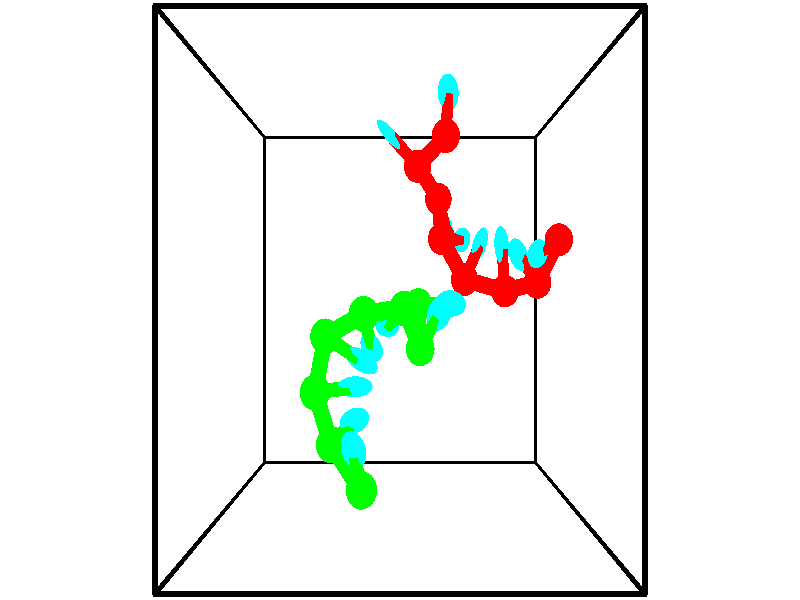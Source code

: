 // switches for output
#declare DRAW_BASES = 1; // possible values are 0, 1; only relevant for DNA ribbons
#declare DRAW_BASES_TYPE = 3; // possible values are 1, 2, 3; only relevant for DNA ribbons
#declare DRAW_FOG = 0; // set to 1 to enable fog

#include "colors.inc"

#include "transforms.inc"
background { rgb <1, 1, 1>}

#default {
   normal{
       ripples 0.25
       frequency 0.20
       turbulence 0.2
       lambda 5
   }
	finish {
		phong 0.1
		phong_size 40.
	}
}

// original window dimensions: 1024x640


// camera settings

camera {
	sky <-0, 1, 0>
	up <-0, 1, 0>
	right 1.6 * <1, 0, 0>
	location <2.5, 2.5, 11.1562>
	look_at <2.5, 2.5, 2.5>
	direction <0, 0, -8.6562>
	angle 67.0682
}


# declare cpy_camera_pos = <2.5, 2.5, 11.1562>;
# if (DRAW_FOG = 1)
fog {
	fog_type 2
	up vnormalize(cpy_camera_pos)
	color rgbt<1,1,1,0.3>
	distance 1e-5
	fog_alt 3e-3
	fog_offset 4
}
# end


// LIGHTS

# declare lum = 6;
global_settings {
	ambient_light rgb lum * <0.05, 0.05, 0.05>
	max_trace_level 15
}# declare cpy_direct_light_amount = 0.25;
light_source
{	1000 * <-1, -1, 1>,
	rgb lum * cpy_direct_light_amount
	parallel
}

light_source
{	1000 * <1, 1, -1>,
	rgb lum * cpy_direct_light_amount
	parallel
}

// strand 0

// nucleotide -1

// particle -1
sphere {
	<3.313097, 4.925129, 0.459694> 0.250000
	pigment { color rgbt <1,0,0,0> }
	no_shadow
}
cylinder {
	<3.343792, 5.315269, 0.376940>,  <3.362209, 5.549354, 0.327287>, 0.100000
	pigment { color rgbt <1,0,0,0> }
	no_shadow
}
cylinder {
	<3.343792, 5.315269, 0.376940>,  <3.313097, 4.925129, 0.459694>, 0.100000
	pigment { color rgbt <1,0,0,0> }
	no_shadow
}

// particle -1
sphere {
	<3.343792, 5.315269, 0.376940> 0.100000
	pigment { color rgbt <1,0,0,0> }
	no_shadow
}
sphere {
	0, 1
	scale<0.080000,0.200000,0.300000>
	matrix <-0.323875, -0.171861, -0.930359,
		-0.942983, 0.138399, 0.302704,
		0.076738, 0.975351, -0.206886,
		3.366813, 5.607875, 0.314874>
	pigment { color rgbt <0,1,1,0> }
	no_shadow
}
cylinder {
	<2.822641, 4.537614, 0.118050>,  <3.313097, 4.925129, 0.459694>, 0.130000
	pigment { color rgbt <1,0,0,0> }
	no_shadow
}

// nucleotide -1

// particle -1
sphere {
	<2.822641, 4.537614, 0.118050> 0.250000
	pigment { color rgbt <1,0,0,0> }
	no_shadow
}
cylinder {
	<2.531942, 4.789856, 0.226992>,  <2.357523, 4.941201, 0.292356>, 0.100000
	pigment { color rgbt <1,0,0,0> }
	no_shadow
}
cylinder {
	<2.531942, 4.789856, 0.226992>,  <2.822641, 4.537614, 0.118050>, 0.100000
	pigment { color rgbt <1,0,0,0> }
	no_shadow
}

// particle -1
sphere {
	<2.531942, 4.789856, 0.226992> 0.100000
	pigment { color rgbt <1,0,0,0> }
	no_shadow
}
sphere {
	0, 1
	scale<0.080000,0.200000,0.300000>
	matrix <-0.680623, -0.607572, -0.409400,
		-0.092696, -0.482900, 0.870756,
		-0.726746, 0.630606, 0.272353,
		2.313919, 4.979038, 0.308698>
	pigment { color rgbt <0,1,1,0> }
	no_shadow
}
cylinder {
	<3.223867, 4.087039, -0.240654>,  <2.822641, 4.537614, 0.118050>, 0.130000
	pigment { color rgbt <1,0,0,0> }
	no_shadow
}

// nucleotide -1

// particle -1
sphere {
	<3.223867, 4.087039, -0.240654> 0.250000
	pigment { color rgbt <1,0,0,0> }
	no_shadow
}
cylinder {
	<3.336218, 3.826515, -0.522619>,  <3.403629, 3.670201, -0.691798>, 0.100000
	pigment { color rgbt <1,0,0,0> }
	no_shadow
}
cylinder {
	<3.336218, 3.826515, -0.522619>,  <3.223867, 4.087039, -0.240654>, 0.100000
	pigment { color rgbt <1,0,0,0> }
	no_shadow
}

// particle -1
sphere {
	<3.336218, 3.826515, -0.522619> 0.100000
	pigment { color rgbt <1,0,0,0> }
	no_shadow
}
sphere {
	0, 1
	scale<0.080000,0.200000,0.300000>
	matrix <0.856126, -0.161926, 0.490742,
		-0.433769, -0.741333, 0.512122,
		0.280878, -0.651310, -0.704913,
		3.420481, 3.631122, -0.734093>
	pigment { color rgbt <0,1,1,0> }
	no_shadow
}
cylinder {
	<3.266856, 3.439737, 0.048531>,  <3.223867, 4.087039, -0.240654>, 0.130000
	pigment { color rgbt <1,0,0,0> }
	no_shadow
}

// nucleotide -1

// particle -1
sphere {
	<3.266856, 3.439737, 0.048531> 0.250000
	pigment { color rgbt <1,0,0,0> }
	no_shadow
}
cylinder {
	<3.508886, 3.454491, -0.269594>,  <3.654104, 3.463343, -0.460469>, 0.100000
	pigment { color rgbt <1,0,0,0> }
	no_shadow
}
cylinder {
	<3.508886, 3.454491, -0.269594>,  <3.266856, 3.439737, 0.048531>, 0.100000
	pigment { color rgbt <1,0,0,0> }
	no_shadow
}

// particle -1
sphere {
	<3.508886, 3.454491, -0.269594> 0.100000
	pigment { color rgbt <1,0,0,0> }
	no_shadow
}
sphere {
	0, 1
	scale<0.080000,0.200000,0.300000>
	matrix <0.780827, -0.222642, 0.583729,
		-0.155540, -0.974202, -0.163516,
		0.605075, 0.036885, -0.795313,
		3.690409, 3.465556, -0.508188>
	pigment { color rgbt <0,1,1,0> }
	no_shadow
}
cylinder {
	<3.692428, 2.812912, 0.005854>,  <3.266856, 3.439737, 0.048531>, 0.130000
	pigment { color rgbt <1,0,0,0> }
	no_shadow
}

// nucleotide -1

// particle -1
sphere {
	<3.692428, 2.812912, 0.005854> 0.250000
	pigment { color rgbt <1,0,0,0> }
	no_shadow
}
cylinder {
	<3.872757, 3.136246, -0.145596>,  <3.980954, 3.330246, -0.236465>, 0.100000
	pigment { color rgbt <1,0,0,0> }
	no_shadow
}
cylinder {
	<3.872757, 3.136246, -0.145596>,  <3.692428, 2.812912, 0.005854>, 0.100000
	pigment { color rgbt <1,0,0,0> }
	no_shadow
}

// particle -1
sphere {
	<3.872757, 3.136246, -0.145596> 0.100000
	pigment { color rgbt <1,0,0,0> }
	no_shadow
}
sphere {
	0, 1
	scale<0.080000,0.200000,0.300000>
	matrix <0.781296, -0.152213, 0.605317,
		0.431667, -0.568707, -0.700169,
		0.450823, 0.808334, -0.378623,
		4.008004, 3.378746, -0.259182>
	pigment { color rgbt <0,1,1,0> }
	no_shadow
}
cylinder {
	<4.434152, 2.636481, 0.029841>,  <3.692428, 2.812912, 0.005854>, 0.130000
	pigment { color rgbt <1,0,0,0> }
	no_shadow
}

// nucleotide -1

// particle -1
sphere {
	<4.434152, 2.636481, 0.029841> 0.250000
	pigment { color rgbt <1,0,0,0> }
	no_shadow
}
cylinder {
	<4.397770, 3.034401, 0.048166>,  <4.375941, 3.273153, 0.059162>, 0.100000
	pigment { color rgbt <1,0,0,0> }
	no_shadow
}
cylinder {
	<4.397770, 3.034401, 0.048166>,  <4.434152, 2.636481, 0.029841>, 0.100000
	pigment { color rgbt <1,0,0,0> }
	no_shadow
}

// particle -1
sphere {
	<4.397770, 3.034401, 0.048166> 0.100000
	pigment { color rgbt <1,0,0,0> }
	no_shadow
}
sphere {
	0, 1
	scale<0.080000,0.200000,0.300000>
	matrix <0.708173, 0.032268, 0.705301,
		0.700155, 0.096595, -0.707426,
		-0.090956, 0.994801, 0.045814,
		4.370483, 3.332841, 0.061910>
	pigment { color rgbt <0,1,1,0> }
	no_shadow
}
cylinder {
	<5.044132, 2.768694, -0.019552>,  <4.434152, 2.636481, 0.029841>, 0.130000
	pigment { color rgbt <1,0,0,0> }
	no_shadow
}

// nucleotide -1

// particle -1
sphere {
	<5.044132, 2.768694, -0.019552> 0.250000
	pigment { color rgbt <1,0,0,0> }
	no_shadow
}
cylinder {
	<4.802200, 3.000504, 0.198929>,  <4.657042, 3.139589, 0.330017>, 0.100000
	pigment { color rgbt <1,0,0,0> }
	no_shadow
}
cylinder {
	<4.802200, 3.000504, 0.198929>,  <5.044132, 2.768694, -0.019552>, 0.100000
	pigment { color rgbt <1,0,0,0> }
	no_shadow
}

// particle -1
sphere {
	<4.802200, 3.000504, 0.198929> 0.100000
	pigment { color rgbt <1,0,0,0> }
	no_shadow
}
sphere {
	0, 1
	scale<0.080000,0.200000,0.300000>
	matrix <0.642973, -0.049305, 0.764301,
		0.469860, 0.813463, -0.342796,
		-0.604829, 0.579523, 0.546201,
		4.620752, 3.174361, 0.362789>
	pigment { color rgbt <0,1,1,0> }
	no_shadow
}
cylinder {
	<5.389075, 3.412720, 0.168785>,  <5.044132, 2.768694, -0.019552>, 0.130000
	pigment { color rgbt <1,0,0,0> }
	no_shadow
}

// nucleotide -1

// particle -1
sphere {
	<5.389075, 3.412720, 0.168785> 0.250000
	pigment { color rgbt <1,0,0,0> }
	no_shadow
}
cylinder {
	<5.114336, 3.275963, 0.425331>,  <4.949492, 3.193909, 0.579259>, 0.100000
	pigment { color rgbt <1,0,0,0> }
	no_shadow
}
cylinder {
	<5.114336, 3.275963, 0.425331>,  <5.389075, 3.412720, 0.168785>, 0.100000
	pigment { color rgbt <1,0,0,0> }
	no_shadow
}

// particle -1
sphere {
	<5.114336, 3.275963, 0.425331> 0.100000
	pigment { color rgbt <1,0,0,0> }
	no_shadow
}
sphere {
	0, 1
	scale<0.080000,0.200000,0.300000>
	matrix <0.673495, 0.032320, 0.738485,
		-0.273211, 0.939183, 0.208064,
		-0.686848, -0.341893, 0.641365,
		4.908281, 3.173395, 0.617741>
	pigment { color rgbt <0,1,1,0> }
	no_shadow
}
// strand 1

// nucleotide -1

// particle -1
sphere {
	<1.879154, -0.051684, 1.441941> 0.250000
	pigment { color rgbt <0,1,0,0> }
	no_shadow
}
cylinder {
	<1.820311, 0.295891, 1.630962>,  <1.785004, 0.504436, 1.744375>, 0.100000
	pigment { color rgbt <0,1,0,0> }
	no_shadow
}
cylinder {
	<1.820311, 0.295891, 1.630962>,  <1.879154, -0.051684, 1.441941>, 0.100000
	pigment { color rgbt <0,1,0,0> }
	no_shadow
}

// particle -1
sphere {
	<1.820311, 0.295891, 1.630962> 0.100000
	pigment { color rgbt <0,1,0,0> }
	no_shadow
}
sphere {
	0, 1
	scale<0.080000,0.200000,0.300000>
	matrix <0.146190, 0.491605, -0.858460,
		-0.978257, -0.057204, -0.199350,
		-0.147109, 0.868937, 0.472554,
		1.776178, 0.556572, 1.772728>
	pigment { color rgbt <0,1,1,0> }
	no_shadow
}
cylinder {
	<1.359846, 0.505523, 1.166223>,  <1.879154, -0.051684, 1.441941>, 0.130000
	pigment { color rgbt <0,1,0,0> }
	no_shadow
}

// nucleotide -1

// particle -1
sphere {
	<1.359846, 0.505523, 1.166223> 0.250000
	pigment { color rgbt <0,1,0,0> }
	no_shadow
}
cylinder {
	<1.595997, 0.730438, 1.397839>,  <1.737688, 0.865387, 1.536808>, 0.100000
	pigment { color rgbt <0,1,0,0> }
	no_shadow
}
cylinder {
	<1.595997, 0.730438, 1.397839>,  <1.359846, 0.505523, 1.166223>, 0.100000
	pigment { color rgbt <0,1,0,0> }
	no_shadow
}

// particle -1
sphere {
	<1.595997, 0.730438, 1.397839> 0.100000
	pigment { color rgbt <0,1,0,0> }
	no_shadow
}
sphere {
	0, 1
	scale<0.080000,0.200000,0.300000>
	matrix <0.082129, 0.671833, -0.736135,
		-0.802938, 0.482154, 0.350455,
		0.590378, 0.562288, 0.579039,
		1.773110, 0.899125, 1.571550>
	pigment { color rgbt <0,1,1,0> }
	no_shadow
}
cylinder {
	<1.084308, 1.219261, 1.106508>,  <1.359846, 0.505523, 1.166223>, 0.130000
	pigment { color rgbt <0,1,0,0> }
	no_shadow
}

// nucleotide -1

// particle -1
sphere {
	<1.084308, 1.219261, 1.106508> 0.250000
	pigment { color rgbt <0,1,0,0> }
	no_shadow
}
cylinder {
	<1.469637, 1.272705, 1.199596>,  <1.700834, 1.304772, 1.255449>, 0.100000
	pigment { color rgbt <0,1,0,0> }
	no_shadow
}
cylinder {
	<1.469637, 1.272705, 1.199596>,  <1.084308, 1.219261, 1.106508>, 0.100000
	pigment { color rgbt <0,1,0,0> }
	no_shadow
}

// particle -1
sphere {
	<1.469637, 1.272705, 1.199596> 0.100000
	pigment { color rgbt <0,1,0,0> }
	no_shadow
}
sphere {
	0, 1
	scale<0.080000,0.200000,0.300000>
	matrix <0.078684, 0.688476, -0.720978,
		-0.256552, 0.712846, 0.652711,
		0.963322, 0.133610, 0.232720,
		1.758634, 1.312788, 1.269412>
	pigment { color rgbt <0,1,1,0> }
	no_shadow
}
cylinder {
	<1.247048, 1.991549, 1.028542>,  <1.084308, 1.219261, 1.106508>, 0.130000
	pigment { color rgbt <0,1,0,0> }
	no_shadow
}

// nucleotide -1

// particle -1
sphere {
	<1.247048, 1.991549, 1.028542> 0.250000
	pigment { color rgbt <0,1,0,0> }
	no_shadow
}
cylinder {
	<1.590842, 1.791866, 0.984585>,  <1.797119, 1.672057, 0.958211>, 0.100000
	pigment { color rgbt <0,1,0,0> }
	no_shadow
}
cylinder {
	<1.590842, 1.791866, 0.984585>,  <1.247048, 1.991549, 1.028542>, 0.100000
	pigment { color rgbt <0,1,0,0> }
	no_shadow
}

// particle -1
sphere {
	<1.590842, 1.791866, 0.984585> 0.100000
	pigment { color rgbt <0,1,0,0> }
	no_shadow
}
sphere {
	0, 1
	scale<0.080000,0.200000,0.300000>
	matrix <0.252730, 0.601885, -0.757537,
		0.444310, 0.623319, 0.643476,
		0.859486, -0.499207, -0.109892,
		1.848688, 1.642104, 0.951617>
	pigment { color rgbt <0,1,1,0> }
	no_shadow
}
cylinder {
	<1.894268, 2.306598, 1.104255>,  <1.247048, 1.991549, 1.028542>, 0.130000
	pigment { color rgbt <0,1,0,0> }
	no_shadow
}

// nucleotide -1

// particle -1
sphere {
	<1.894268, 2.306598, 1.104255> 0.250000
	pigment { color rgbt <0,1,0,0> }
	no_shadow
}
cylinder {
	<1.958218, 2.022938, 0.829578>,  <1.996587, 1.852741, 0.664773>, 0.100000
	pigment { color rgbt <0,1,0,0> }
	no_shadow
}
cylinder {
	<1.958218, 2.022938, 0.829578>,  <1.894268, 2.306598, 1.104255>, 0.100000
	pigment { color rgbt <0,1,0,0> }
	no_shadow
}

// particle -1
sphere {
	<1.958218, 2.022938, 0.829578> 0.100000
	pigment { color rgbt <0,1,0,0> }
	no_shadow
}
sphere {
	0, 1
	scale<0.080000,0.200000,0.300000>
	matrix <0.278734, 0.699761, -0.657755,
		0.946968, -0.086247, 0.309538,
		0.159873, -0.709151, -0.686691,
		2.006180, 1.810192, 0.623571>
	pigment { color rgbt <0,1,1,0> }
	no_shadow
}
cylinder {
	<2.572951, 2.382113, 0.989137>,  <1.894268, 2.306598, 1.104255>, 0.130000
	pigment { color rgbt <0,1,0,0> }
	no_shadow
}

// nucleotide -1

// particle -1
sphere {
	<2.572951, 2.382113, 0.989137> 0.250000
	pigment { color rgbt <0,1,0,0> }
	no_shadow
}
cylinder {
	<2.400430, 2.227036, 0.663273>,  <2.296917, 2.133989, 0.467754>, 0.100000
	pigment { color rgbt <0,1,0,0> }
	no_shadow
}
cylinder {
	<2.400430, 2.227036, 0.663273>,  <2.572951, 2.382113, 0.989137>, 0.100000
	pigment { color rgbt <0,1,0,0> }
	no_shadow
}

// particle -1
sphere {
	<2.400430, 2.227036, 0.663273> 0.100000
	pigment { color rgbt <0,1,0,0> }
	no_shadow
}
sphere {
	0, 1
	scale<0.080000,0.200000,0.300000>
	matrix <0.341991, 0.765323, -0.545273,
		0.834878, -0.513784, -0.197498,
		-0.431302, -0.387694, -0.814660,
		2.271039, 2.110727, 0.418875>
	pigment { color rgbt <0,1,1,0> }
	no_shadow
}
cylinder {
	<2.851483, 1.788732, 0.633530>,  <2.572951, 2.382113, 0.989137>, 0.130000
	pigment { color rgbt <0,1,0,0> }
	no_shadow
}

// nucleotide -1

// particle -1
sphere {
	<2.851483, 1.788732, 0.633530> 0.250000
	pigment { color rgbt <0,1,0,0> }
	no_shadow
}
cylinder {
	<3.032364, 2.091900, 0.821602>,  <3.140893, 2.273801, 0.934445>, 0.100000
	pigment { color rgbt <0,1,0,0> }
	no_shadow
}
cylinder {
	<3.032364, 2.091900, 0.821602>,  <2.851483, 1.788732, 0.633530>, 0.100000
	pigment { color rgbt <0,1,0,0> }
	no_shadow
}

// particle -1
sphere {
	<3.032364, 2.091900, 0.821602> 0.100000
	pigment { color rgbt <0,1,0,0> }
	no_shadow
}
sphere {
	0, 1
	scale<0.080000,0.200000,0.300000>
	matrix <0.458549, 0.254594, -0.851419,
		-0.765013, 0.600615, -0.232416,
		0.452203, 0.757921, 0.470179,
		3.168025, 2.319276, 0.962656>
	pigment { color rgbt <0,1,1,0> }
	no_shadow
}
cylinder {
	<2.833675, 2.429217, 0.216260>,  <2.851483, 1.788732, 0.633530>, 0.130000
	pigment { color rgbt <0,1,0,0> }
	no_shadow
}

// nucleotide -1

// particle -1
sphere {
	<2.833675, 2.429217, 0.216260> 0.250000
	pigment { color rgbt <0,1,0,0> }
	no_shadow
}
cylinder {
	<3.148618, 2.441067, 0.462574>,  <3.337584, 2.448176, 0.610362>, 0.100000
	pigment { color rgbt <0,1,0,0> }
	no_shadow
}
cylinder {
	<3.148618, 2.441067, 0.462574>,  <2.833675, 2.429217, 0.216260>, 0.100000
	pigment { color rgbt <0,1,0,0> }
	no_shadow
}

// particle -1
sphere {
	<3.148618, 2.441067, 0.462574> 0.100000
	pigment { color rgbt <0,1,0,0> }
	no_shadow
}
sphere {
	0, 1
	scale<0.080000,0.200000,0.300000>
	matrix <0.576594, 0.318127, -0.752552,
		-0.218191, 0.947585, 0.233399,
		0.787358, 0.029624, 0.615785,
		3.384825, 2.449954, 0.647309>
	pigment { color rgbt <0,1,1,0> }
	no_shadow
}
// box output
cylinder {
	<0.000000, 0.000000, 0.000000>,  <5.000000, 0.000000, 0.000000>, 0.025000
	pigment { color rgbt <0,0,0,0> }
	no_shadow
}
cylinder {
	<0.000000, 0.000000, 0.000000>,  <0.000000, 5.000000, 0.000000>, 0.025000
	pigment { color rgbt <0,0,0,0> }
	no_shadow
}
cylinder {
	<0.000000, 0.000000, 0.000000>,  <0.000000, 0.000000, 5.000000>, 0.025000
	pigment { color rgbt <0,0,0,0> }
	no_shadow
}
cylinder {
	<5.000000, 5.000000, 5.000000>,  <0.000000, 5.000000, 5.000000>, 0.025000
	pigment { color rgbt <0,0,0,0> }
	no_shadow
}
cylinder {
	<5.000000, 5.000000, 5.000000>,  <5.000000, 0.000000, 5.000000>, 0.025000
	pigment { color rgbt <0,0,0,0> }
	no_shadow
}
cylinder {
	<5.000000, 5.000000, 5.000000>,  <5.000000, 5.000000, 0.000000>, 0.025000
	pigment { color rgbt <0,0,0,0> }
	no_shadow
}
cylinder {
	<0.000000, 0.000000, 5.000000>,  <0.000000, 5.000000, 5.000000>, 0.025000
	pigment { color rgbt <0,0,0,0> }
	no_shadow
}
cylinder {
	<0.000000, 0.000000, 5.000000>,  <5.000000, 0.000000, 5.000000>, 0.025000
	pigment { color rgbt <0,0,0,0> }
	no_shadow
}
cylinder {
	<5.000000, 5.000000, 0.000000>,  <0.000000, 5.000000, 0.000000>, 0.025000
	pigment { color rgbt <0,0,0,0> }
	no_shadow
}
cylinder {
	<5.000000, 5.000000, 0.000000>,  <5.000000, 0.000000, 0.000000>, 0.025000
	pigment { color rgbt <0,0,0,0> }
	no_shadow
}
cylinder {
	<5.000000, 0.000000, 5.000000>,  <5.000000, 0.000000, 0.000000>, 0.025000
	pigment { color rgbt <0,0,0,0> }
	no_shadow
}
cylinder {
	<0.000000, 5.000000, 0.000000>,  <0.000000, 5.000000, 5.000000>, 0.025000
	pigment { color rgbt <0,0,0,0> }
	no_shadow
}
// end of box output
